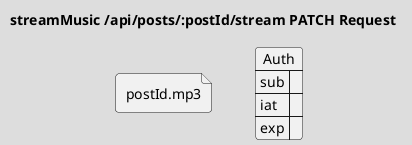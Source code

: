 @startuml streamMusic-Request
!theme toy
title "streamMusic /api/posts/:postId/stream PATCH Request"

file "postId.mp3"

json Auth {
    "sub": "",
    "iat": "",
    "exp": ""
}
@enduml
@startuml streamMusic-Response
!theme toy
title "streamMusic /api/posts/:postId/stream PATCH Response"
@enduml
